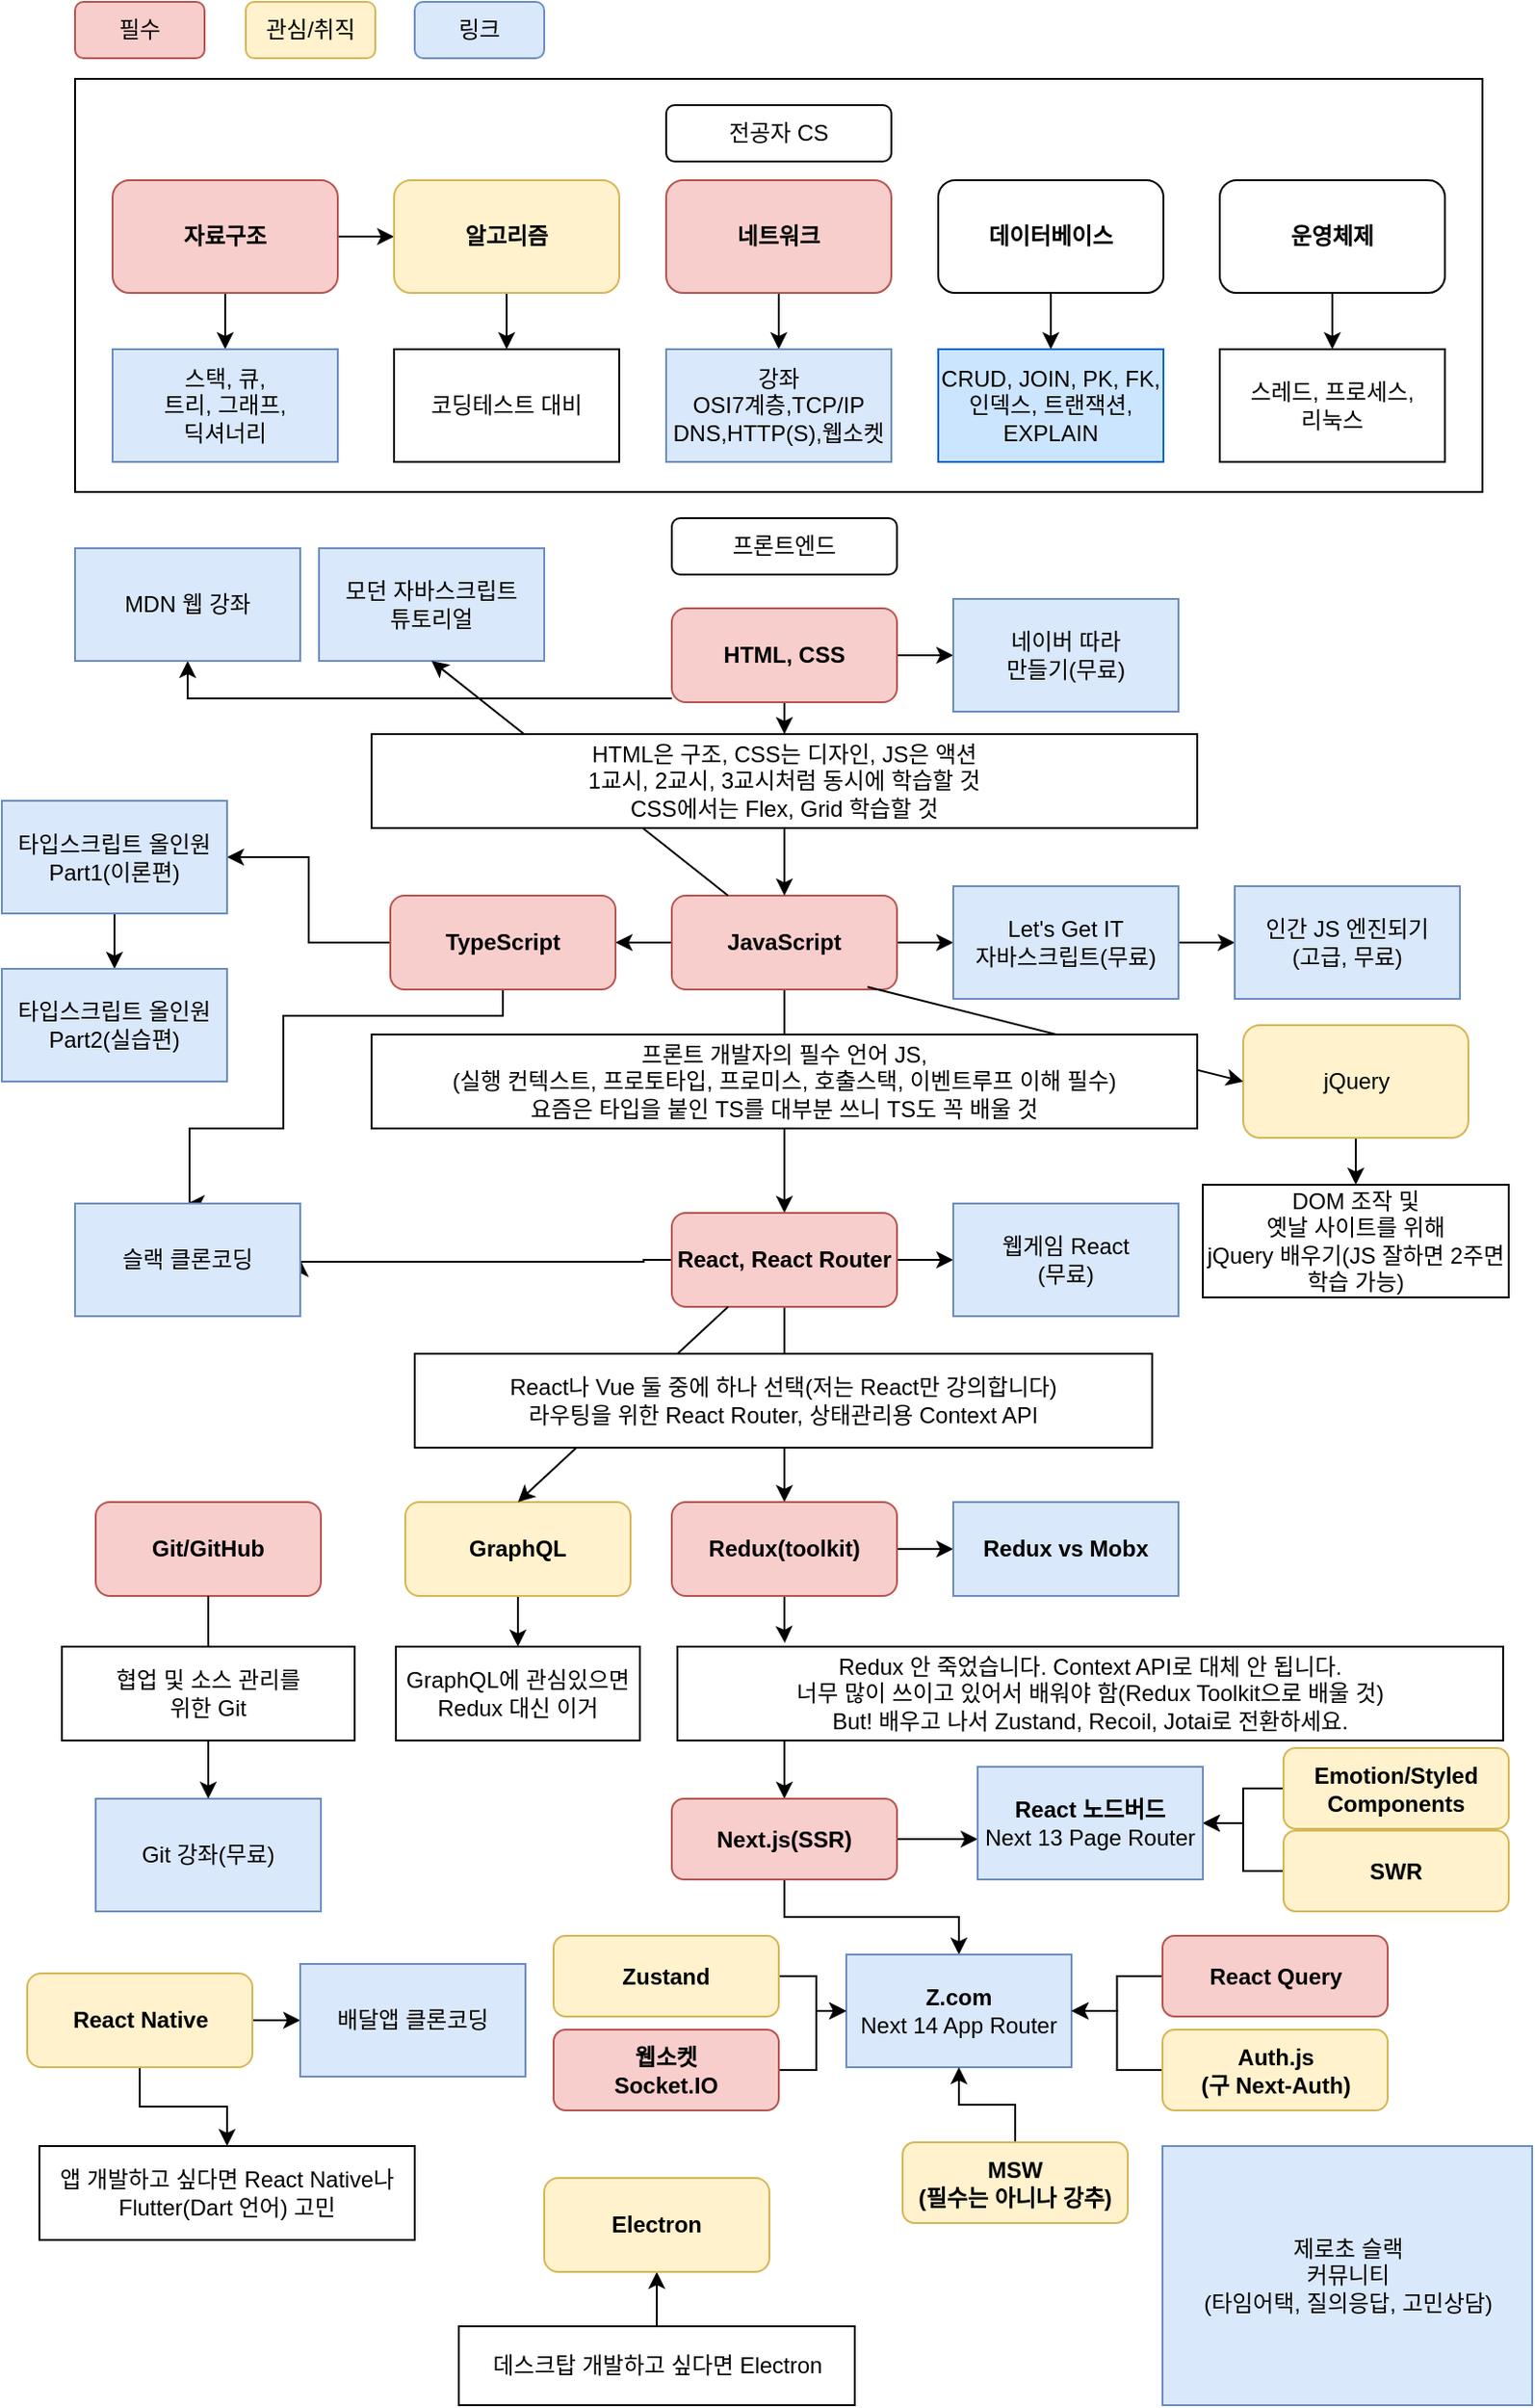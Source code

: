 <mxfile version="22.1.7" type="google">
  <diagram id="eiLCsx9a382ffd4mmKyj" name="페이지-1">
    <mxGraphModel dx="1434" dy="768" grid="1" gridSize="10" guides="1" tooltips="1" connect="1" arrows="1" fold="1" page="1" pageScale="1" pageWidth="827" pageHeight="1169" math="0" shadow="0">
      <root>
        <mxCell id="0" />
        <mxCell id="1" parent="0" />
        <mxCell id="79WoWXTD6kcsODTm-If7-14" value="" style="group;" parent="1" connectable="0" vertex="1">
          <mxGeometry x="39" y="51" width="750" height="220" as="geometry" />
        </mxCell>
        <mxCell id="79WoWXTD6kcsODTm-If7-1" value="" style="rounded=0;whiteSpace=wrap;html=1;" parent="79WoWXTD6kcsODTm-If7-14" vertex="1">
          <mxGeometry width="750" height="220" as="geometry" />
        </mxCell>
        <mxCell id="79WoWXTD6kcsODTm-If7-2" value="전공자 CS" style="rounded=1;whiteSpace=wrap;html=1;" parent="79WoWXTD6kcsODTm-If7-14" vertex="1">
          <mxGeometry x="315" y="14" width="120" height="30" as="geometry" />
        </mxCell>
        <mxCell id="79WoWXTD6kcsODTm-If7-17" value="" style="edgeStyle=orthogonalEdgeStyle;rounded=0;orthogonalLoop=1;jettySize=auto;html=1;" parent="79WoWXTD6kcsODTm-If7-14" source="79WoWXTD6kcsODTm-If7-3" target="79WoWXTD6kcsODTm-If7-11" edge="1">
          <mxGeometry relative="1" as="geometry" />
        </mxCell>
        <mxCell id="79WoWXTD6kcsODTm-If7-3" value="&lt;b&gt;네트워크&lt;/b&gt;" style="rounded=1;whiteSpace=wrap;html=1;fillColor=#f8cecc;strokeColor=#b85450;" parent="79WoWXTD6kcsODTm-If7-14" vertex="1">
          <mxGeometry x="315" y="54" width="120" height="60" as="geometry" />
        </mxCell>
        <mxCell id="79WoWXTD6kcsODTm-If7-15" value="" style="edgeStyle=orthogonalEdgeStyle;rounded=0;orthogonalLoop=1;jettySize=auto;html=1;" parent="79WoWXTD6kcsODTm-If7-14" source="79WoWXTD6kcsODTm-If7-4" target="79WoWXTD6kcsODTm-If7-9" edge="1">
          <mxGeometry relative="1" as="geometry" />
        </mxCell>
        <mxCell id="79WoWXTD6kcsODTm-If7-21" value="" style="edgeStyle=orthogonalEdgeStyle;rounded=0;orthogonalLoop=1;jettySize=auto;html=1;" parent="79WoWXTD6kcsODTm-If7-14" source="79WoWXTD6kcsODTm-If7-4" target="79WoWXTD6kcsODTm-If7-7" edge="1">
          <mxGeometry relative="1" as="geometry" />
        </mxCell>
        <mxCell id="79WoWXTD6kcsODTm-If7-4" value="&lt;b&gt;자료구조&lt;/b&gt;" style="rounded=1;whiteSpace=wrap;html=1;fillColor=#f8cecc;strokeColor=#b85450;" parent="79WoWXTD6kcsODTm-If7-14" vertex="1">
          <mxGeometry x="20" y="54" width="120" height="60" as="geometry" />
        </mxCell>
        <mxCell id="79WoWXTD6kcsODTm-If7-18" value="" style="edgeStyle=orthogonalEdgeStyle;rounded=0;orthogonalLoop=1;jettySize=auto;html=1;" parent="79WoWXTD6kcsODTm-If7-14" source="79WoWXTD6kcsODTm-If7-5" target="79WoWXTD6kcsODTm-If7-12" edge="1">
          <mxGeometry relative="1" as="geometry" />
        </mxCell>
        <mxCell id="79WoWXTD6kcsODTm-If7-5" value="&lt;b&gt;데이터베이스&lt;/b&gt;" style="rounded=1;whiteSpace=wrap;html=1;" parent="79WoWXTD6kcsODTm-If7-14" vertex="1">
          <mxGeometry x="460" y="54" width="120" height="60" as="geometry" />
        </mxCell>
        <mxCell id="79WoWXTD6kcsODTm-If7-19" value="" style="edgeStyle=orthogonalEdgeStyle;rounded=0;orthogonalLoop=1;jettySize=auto;html=1;" parent="79WoWXTD6kcsODTm-If7-14" source="79WoWXTD6kcsODTm-If7-6" target="79WoWXTD6kcsODTm-If7-13" edge="1">
          <mxGeometry relative="1" as="geometry" />
        </mxCell>
        <mxCell id="79WoWXTD6kcsODTm-If7-6" value="&lt;b&gt;운영체제&lt;/b&gt;" style="rounded=1;whiteSpace=wrap;html=1;" parent="79WoWXTD6kcsODTm-If7-14" vertex="1">
          <mxGeometry x="610" y="54" width="120" height="60" as="geometry" />
        </mxCell>
        <mxCell id="79WoWXTD6kcsODTm-If7-16" value="" style="edgeStyle=orthogonalEdgeStyle;rounded=0;orthogonalLoop=1;jettySize=auto;html=1;" parent="79WoWXTD6kcsODTm-If7-14" source="79WoWXTD6kcsODTm-If7-7" target="79WoWXTD6kcsODTm-If7-10" edge="1">
          <mxGeometry relative="1" as="geometry" />
        </mxCell>
        <mxCell id="79WoWXTD6kcsODTm-If7-7" value="&lt;b&gt;알고리즘&lt;/b&gt;" style="rounded=1;whiteSpace=wrap;html=1;fillColor=#fff2cc;strokeColor=#d6b656;" parent="79WoWXTD6kcsODTm-If7-14" vertex="1">
          <mxGeometry x="170" y="54" width="120" height="60" as="geometry" />
        </mxCell>
        <UserObject label="스택, 큐,&lt;br&gt;트리, 그래프,&lt;br&gt;딕셔너리" link="https://inf.run/xphn" id="79WoWXTD6kcsODTm-If7-9">
          <mxCell style="rounded=0;whiteSpace=wrap;html=1;fillColor=#dae8fc;strokeColor=#6c8ebf;" parent="79WoWXTD6kcsODTm-If7-14" vertex="1">
            <mxGeometry x="20" y="144" width="120" height="60" as="geometry" />
          </mxCell>
        </UserObject>
        <mxCell id="79WoWXTD6kcsODTm-If7-10" value="코딩테스트 대비" style="rounded=0;whiteSpace=wrap;html=1;" parent="79WoWXTD6kcsODTm-If7-14" vertex="1">
          <mxGeometry x="170" y="144" width="120" height="60" as="geometry" />
        </mxCell>
        <mxCell id="79WoWXTD6kcsODTm-If7-11" value="HTTP, 쿠키, 헤더,&lt;br&gt;바디, 토큰, 요청, 응답&lt;br&gt;OSI 7계층" style="rounded=0;whiteSpace=wrap;html=1;" parent="79WoWXTD6kcsODTm-If7-14" vertex="1">
          <mxGeometry x="315" y="144" width="120" height="60" as="geometry" />
        </mxCell>
        <UserObject label="CRUD, JOIN, PK, FK,인덱스, 트랜잭션, EXPLAIN" link="https://inf.run/QypL" linkTarget="_blank" id="79WoWXTD6kcsODTm-If7-12">
          <mxCell style="rounded=0;whiteSpace=wrap;html=1;fillColor=#CCE5FF;strokeColor=#0066CC;" parent="79WoWXTD6kcsODTm-If7-14" vertex="1">
            <mxGeometry x="460" y="144" width="120" height="60" as="geometry" />
          </mxCell>
        </UserObject>
        <mxCell id="79WoWXTD6kcsODTm-If7-13" value="스레드, 프로세스,&lt;br&gt;리눅스" style="rounded=0;whiteSpace=wrap;html=1;" parent="79WoWXTD6kcsODTm-If7-14" vertex="1">
          <mxGeometry x="610" y="144" width="120" height="60" as="geometry" />
        </mxCell>
        <mxCell id="79WoWXTD6kcsODTm-If7-23" value="" style="edgeStyle=orthogonalEdgeStyle;rounded=0;orthogonalLoop=1;jettySize=auto;html=1;entryX=0.5;entryY=0;entryDx=0;entryDy=0;" parent="1" source="79WoWXTD6kcsODTm-If7-20" target="79WoWXTD6kcsODTm-If7-79" edge="1">
          <mxGeometry relative="1" as="geometry">
            <mxPoint x="417" y="430" as="targetPoint" />
          </mxGeometry>
        </mxCell>
        <mxCell id="79WoWXTD6kcsODTm-If7-34" value="" style="edgeStyle=orthogonalEdgeStyle;rounded=0;orthogonalLoop=1;jettySize=auto;html=1;" parent="1" source="79WoWXTD6kcsODTm-If7-20" target="79WoWXTD6kcsODTm-If7-33" edge="1">
          <mxGeometry relative="1" as="geometry" />
        </mxCell>
        <mxCell id="79WoWXTD6kcsODTm-If7-94" value="" style="edgeStyle=orthogonalEdgeStyle;rounded=0;orthogonalLoop=1;jettySize=auto;html=1;entryX=0.5;entryY=1;entryDx=0;entryDy=0;" parent="1" source="79WoWXTD6kcsODTm-If7-20" target="79WoWXTD6kcsODTm-If7-65" edge="1">
          <mxGeometry relative="1" as="geometry">
            <Array as="points">
              <mxPoint x="99" y="381" />
            </Array>
          </mxGeometry>
        </mxCell>
        <mxCell id="79WoWXTD6kcsODTm-If7-20" value="&lt;b&gt;HTML, CSS&lt;/b&gt;" style="rounded=1;whiteSpace=wrap;html=1;fillColor=#f8cecc;strokeColor=#b85450;" parent="1" vertex="1">
          <mxGeometry x="357" y="333" width="120" height="50" as="geometry" />
        </mxCell>
        <mxCell id="79WoWXTD6kcsODTm-If7-25" value="" style="edgeStyle=orthogonalEdgeStyle;rounded=0;orthogonalLoop=1;jettySize=auto;html=1;" parent="1" source="79WoWXTD6kcsODTm-If7-22" target="79WoWXTD6kcsODTm-If7-24" edge="1">
          <mxGeometry relative="1" as="geometry" />
        </mxCell>
        <mxCell id="79WoWXTD6kcsODTm-If7-35" value="" style="edgeStyle=orthogonalEdgeStyle;rounded=0;orthogonalLoop=1;jettySize=auto;html=1;" parent="1" source="79WoWXTD6kcsODTm-If7-22" target="79WoWXTD6kcsODTm-If7-32" edge="1">
          <mxGeometry relative="1" as="geometry" />
        </mxCell>
        <mxCell id="79WoWXTD6kcsODTm-If7-53" value="" style="edgeStyle=orthogonalEdgeStyle;rounded=0;orthogonalLoop=1;jettySize=auto;html=1;" parent="1" source="79WoWXTD6kcsODTm-If7-22" target="79WoWXTD6kcsODTm-If7-52" edge="1">
          <mxGeometry relative="1" as="geometry" />
        </mxCell>
        <mxCell id="79WoWXTD6kcsODTm-If7-22" value="&lt;b&gt;JavaScript&lt;/b&gt;" style="rounded=1;whiteSpace=wrap;html=1;fillColor=#f8cecc;strokeColor=#b85450;" parent="1" vertex="1">
          <mxGeometry x="357" y="486" width="120" height="50" as="geometry" />
        </mxCell>
        <mxCell id="79WoWXTD6kcsODTm-If7-39" value="" style="edgeStyle=orthogonalEdgeStyle;rounded=0;orthogonalLoop=1;jettySize=auto;html=1;" parent="1" source="79WoWXTD6kcsODTm-If7-24" target="79WoWXTD6kcsODTm-If7-38" edge="1">
          <mxGeometry relative="1" as="geometry" />
        </mxCell>
        <mxCell id="79WoWXTD6kcsODTm-If7-45" value="" style="edgeStyle=orthogonalEdgeStyle;rounded=0;orthogonalLoop=1;jettySize=auto;html=1;" parent="1" source="79WoWXTD6kcsODTm-If7-24" target="79WoWXTD6kcsODTm-If7-44" edge="1">
          <mxGeometry relative="1" as="geometry" />
        </mxCell>
        <mxCell id="KnzegnE8oy5bkBTZcOQS-2" value="" style="edgeStyle=orthogonalEdgeStyle;rounded=0;orthogonalLoop=1;jettySize=auto;html=1;entryX=1;entryY=0.5;entryDx=0;entryDy=0;" parent="1" source="79WoWXTD6kcsODTm-If7-24" target="79WoWXTD6kcsODTm-If7-62" edge="1">
          <mxGeometry relative="1" as="geometry">
            <mxPoint x="327" y="680" as="targetPoint" />
            <Array as="points">
              <mxPoint x="342" y="680" />
              <mxPoint x="342" y="681" />
            </Array>
          </mxGeometry>
        </mxCell>
        <mxCell id="79WoWXTD6kcsODTm-If7-24" value="&lt;b&gt;React, React Router&lt;br&gt;&lt;/b&gt;" style="rounded=1;whiteSpace=wrap;html=1;fillColor=#f8cecc;strokeColor=#b85450;" parent="1" vertex="1">
          <mxGeometry x="357" y="655" width="120" height="50" as="geometry" />
        </mxCell>
        <mxCell id="79WoWXTD6kcsODTm-If7-37" value="" style="edgeStyle=orthogonalEdgeStyle;rounded=0;orthogonalLoop=1;jettySize=auto;html=1;" parent="1" source="79WoWXTD6kcsODTm-If7-32" target="79WoWXTD6kcsODTm-If7-36" edge="1">
          <mxGeometry relative="1" as="geometry" />
        </mxCell>
        <UserObject label="Let&#39;s Get IT&lt;br&gt;자바스크립트(무료)" link="https://www.youtube.com/watch?v=2yGhb-z8VTQ&amp;list=PLcqDmjxt30RvEEN6eUCcSrrH-hKjCT4wt" linkTarget="_blank" id="79WoWXTD6kcsODTm-If7-32">
          <mxCell style="rounded=0;whiteSpace=wrap;html=1;fillColor=#dae8fc;strokeColor=#6c8ebf;" parent="1" vertex="1">
            <mxGeometry x="507" y="481" width="120" height="60" as="geometry" />
          </mxCell>
        </UserObject>
        <UserObject label="네이버 따라&lt;br&gt;만들기(무료)" link="https://www.youtube.com/playlist?list=PLcqDmjxt30RthgYr4ZG8XqIKoKEO9C9Vh" linkTarget="_blank" id="79WoWXTD6kcsODTm-If7-33">
          <mxCell style="rounded=0;whiteSpace=wrap;html=1;fillColor=#dae8fc;strokeColor=#6c8ebf;" parent="1" vertex="1">
            <mxGeometry x="507" y="328" width="120" height="60" as="geometry" />
          </mxCell>
        </UserObject>
        <UserObject label="인간 JS 엔진되기&lt;br&gt;(고급, 무료)" link="https://www.youtube.com/watch?v=NS1cIsWlFGI&amp;list=PLcqDmjxt30Rt9wmSlw1u6sBYr-aZmpNB3" linkTarget="_blank" id="79WoWXTD6kcsODTm-If7-36">
          <mxCell style="rounded=0;whiteSpace=wrap;html=1;fillColor=#dae8fc;strokeColor=#6c8ebf;" parent="1" vertex="1">
            <mxGeometry x="657" y="481" width="120" height="60" as="geometry" />
          </mxCell>
        </UserObject>
        <UserObject label="웹게임 React&lt;br&gt;(무료)" link="https://inf.run/CXFD" linkTarget="_blank" id="79WoWXTD6kcsODTm-If7-38">
          <mxCell style="rounded=0;whiteSpace=wrap;html=1;fillColor=#dae8fc;strokeColor=#6c8ebf;" parent="1" vertex="1">
            <mxGeometry x="507" y="650" width="120" height="60" as="geometry" />
          </mxCell>
        </UserObject>
        <mxCell id="79WoWXTD6kcsODTm-If7-49" value="" style="edgeStyle=orthogonalEdgeStyle;rounded=0;orthogonalLoop=1;jettySize=auto;html=1;entryX=0.13;entryY=-0.04;entryDx=0;entryDy=0;entryPerimeter=0;" parent="1" source="79WoWXTD6kcsODTm-If7-44" target="79WoWXTD6kcsODTm-If7-101" edge="1">
          <mxGeometry relative="1" as="geometry">
            <mxPoint x="417" y="965" as="targetPoint" />
          </mxGeometry>
        </mxCell>
        <mxCell id="KnzegnE8oy5bkBTZcOQS-14" value="" style="edgeStyle=orthogonalEdgeStyle;rounded=0;orthogonalLoop=1;jettySize=auto;html=1;" parent="1" source="79WoWXTD6kcsODTm-If7-44" target="KnzegnE8oy5bkBTZcOQS-13" edge="1">
          <mxGeometry relative="1" as="geometry" />
        </mxCell>
        <mxCell id="79WoWXTD6kcsODTm-If7-44" value="&lt;b&gt;Redux(toolkit)&lt;/b&gt;" style="rounded=1;whiteSpace=wrap;html=1;fillColor=#f8cecc;strokeColor=#b85450;" parent="1" vertex="1">
          <mxGeometry x="357" y="809" width="120" height="50" as="geometry" />
        </mxCell>
        <mxCell id="79WoWXTD6kcsODTm-If7-58" value="" style="edgeStyle=orthogonalEdgeStyle;rounded=0;orthogonalLoop=1;jettySize=auto;html=1;entryX=1;entryY=0.5;entryDx=0;entryDy=0;" parent="1" source="79WoWXTD6kcsODTm-If7-52" target="8MVHmHX5r2Kor7Jsg5Y_-3" edge="1">
          <mxGeometry relative="1" as="geometry">
            <mxPoint x="170" y="511" as="targetPoint" />
          </mxGeometry>
        </mxCell>
        <mxCell id="79WoWXTD6kcsODTm-If7-63" value="" style="edgeStyle=orthogonalEdgeStyle;rounded=0;orthogonalLoop=1;jettySize=auto;html=1;exitX=0.5;exitY=1;exitDx=0;exitDy=0;entryX=0.5;entryY=0;entryDx=0;entryDy=0;" parent="1" source="79WoWXTD6kcsODTm-If7-52" target="79WoWXTD6kcsODTm-If7-62" edge="1">
          <mxGeometry relative="1" as="geometry">
            <mxPoint x="90" y="620" as="targetPoint" />
            <Array as="points">
              <mxPoint x="267" y="550" />
              <mxPoint x="150" y="550" />
              <mxPoint x="150" y="610" />
              <mxPoint x="100" y="610" />
            </Array>
          </mxGeometry>
        </mxCell>
        <mxCell id="79WoWXTD6kcsODTm-If7-52" value="&lt;b&gt;TypeScript&lt;/b&gt;" style="rounded=1;whiteSpace=wrap;html=1;fillColor=#f8cecc;strokeColor=#b85450;" parent="1" vertex="1">
          <mxGeometry x="207" y="486" width="120" height="50" as="geometry" />
        </mxCell>
        <mxCell id="79WoWXTD6kcsODTm-If7-54" value="프론트엔드" style="rounded=1;whiteSpace=wrap;html=1;" parent="1" vertex="1">
          <mxGeometry x="357" y="285" width="120" height="30" as="geometry" />
        </mxCell>
        <UserObject label="슬랙 클론코딩" link="https://inf.run/eFc3" linkTarget="_blank" id="79WoWXTD6kcsODTm-If7-62">
          <mxCell style="rounded=0;whiteSpace=wrap;html=1;fillColor=#dae8fc;strokeColor=#6c8ebf;" parent="1" vertex="1">
            <mxGeometry x="39" y="650" width="120" height="60" as="geometry" />
          </mxCell>
        </UserObject>
        <UserObject label="MDN 웹 강좌" link="https://developer.mozilla.org/ko/docs/Web" linkTarget="_blank" id="79WoWXTD6kcsODTm-If7-65">
          <mxCell style="rounded=0;whiteSpace=wrap;html=1;fillColor=#dae8fc;strokeColor=#6c8ebf;" parent="1" vertex="1">
            <mxGeometry x="39" y="301" width="120" height="60" as="geometry" />
          </mxCell>
        </UserObject>
        <UserObject label="모던 자바스크립트&lt;br&gt;튜토리얼" link="https://ko.javascript.info/" linkTarget="_blank" id="79WoWXTD6kcsODTm-If7-66">
          <mxCell style="rounded=0;whiteSpace=wrap;html=1;fillColor=#dae8fc;strokeColor=#6c8ebf;" parent="1" vertex="1">
            <mxGeometry x="169" y="301" width="120" height="60" as="geometry" />
          </mxCell>
        </UserObject>
        <UserObject label="Git 강좌(무료)" link="https://www.youtube.com/watch?v=cEg9hiZax8U&amp;list=PLcqDmjxt30RvjqpIBi4mtkK5LkzYtXluF" linkTarget="_blank" id="79WoWXTD6kcsODTm-If7-67">
          <mxCell style="rounded=0;whiteSpace=wrap;html=1;fillColor=#dae8fc;strokeColor=#6c8ebf;" parent="1" vertex="1">
            <mxGeometry x="50" y="967" width="120" height="60" as="geometry" />
          </mxCell>
        </UserObject>
        <mxCell id="79WoWXTD6kcsODTm-If7-69" value="" style="edgeStyle=orthogonalEdgeStyle;rounded=0;orthogonalLoop=1;jettySize=auto;html=1;startArrow=none;" parent="1" source="79WoWXTD6kcsODTm-If7-91" target="79WoWXTD6kcsODTm-If7-67" edge="1">
          <mxGeometry relative="1" as="geometry" />
        </mxCell>
        <mxCell id="79WoWXTD6kcsODTm-If7-68" value="&lt;b&gt;Git/GitHub&lt;/b&gt;" style="rounded=1;whiteSpace=wrap;html=1;fillColor=#f8cecc;strokeColor=#b85450;" parent="1" vertex="1">
          <mxGeometry x="50" y="809" width="120" height="50" as="geometry" />
        </mxCell>
        <UserObject label="제로초 슬랙&lt;br&gt;커뮤니티&lt;br&gt;(타임어택, 질의응답, 고민상담)" link="https://zerocho.com/slack" linkTarget="_blank" id="79WoWXTD6kcsODTm-If7-73">
          <mxCell style="rounded=0;whiteSpace=wrap;html=1;fillColor=#dae8fc;strokeColor=#6c8ebf;" parent="1" vertex="1">
            <mxGeometry x="618.5" y="1152" width="197" height="138" as="geometry" />
          </mxCell>
        </UserObject>
        <mxCell id="79WoWXTD6kcsODTm-If7-74" value="필수" style="rounded=1;whiteSpace=wrap;html=1;fillColor=#f8cecc;strokeColor=#b85450;" parent="1" vertex="1">
          <mxGeometry x="39" y="10" width="69" height="30" as="geometry" />
        </mxCell>
        <mxCell id="79WoWXTD6kcsODTm-If7-75" value="관심/취직" style="rounded=1;whiteSpace=wrap;html=1;fillColor=#fff2cc;strokeColor=#d6b656;" parent="1" vertex="1">
          <mxGeometry x="130" y="10" width="69" height="30" as="geometry" />
        </mxCell>
        <mxCell id="79WoWXTD6kcsODTm-If7-76" value="링크" style="rounded=1;whiteSpace=wrap;html=1;fillColor=#dae8fc;strokeColor=#6c8ebf;" parent="1" vertex="1">
          <mxGeometry x="220" y="10" width="69" height="30" as="geometry" />
        </mxCell>
        <mxCell id="79WoWXTD6kcsODTm-If7-81" value="" style="edgeStyle=orthogonalEdgeStyle;rounded=0;orthogonalLoop=1;jettySize=auto;html=1;entryX=0.5;entryY=0;entryDx=0;entryDy=0;" parent="1" source="79WoWXTD6kcsODTm-If7-79" target="79WoWXTD6kcsODTm-If7-22" edge="1">
          <mxGeometry relative="1" as="geometry">
            <mxPoint x="380" y="480" as="targetPoint" />
          </mxGeometry>
        </mxCell>
        <mxCell id="79WoWXTD6kcsODTm-If7-91" value="협업 및 소스 관리를&lt;br&gt;위한 Git" style="rounded=0;whiteSpace=wrap;html=1;" parent="1" vertex="1">
          <mxGeometry x="32" y="886" width="156" height="50" as="geometry" />
        </mxCell>
        <mxCell id="79WoWXTD6kcsODTm-If7-92" value="" style="edgeStyle=orthogonalEdgeStyle;rounded=0;orthogonalLoop=1;jettySize=auto;html=1;endArrow=none;" parent="1" source="79WoWXTD6kcsODTm-If7-68" target="79WoWXTD6kcsODTm-If7-91" edge="1">
          <mxGeometry relative="1" as="geometry">
            <mxPoint x="110" y="859" as="sourcePoint" />
            <mxPoint x="110" y="967" as="targetPoint" />
          </mxGeometry>
        </mxCell>
        <mxCell id="79WoWXTD6kcsODTm-If7-93" value="" style="endArrow=classic;html=1;rounded=0;entryX=0.5;entryY=1;entryDx=0;entryDy=0;exitX=0.25;exitY=0;exitDx=0;exitDy=0;" parent="1" source="79WoWXTD6kcsODTm-If7-22" target="79WoWXTD6kcsODTm-If7-66" edge="1">
          <mxGeometry width="50" height="50" relative="1" as="geometry">
            <mxPoint x="390" y="660" as="sourcePoint" />
            <mxPoint x="440" y="610" as="targetPoint" />
          </mxGeometry>
        </mxCell>
        <mxCell id="79WoWXTD6kcsODTm-If7-79" value="HTML은 구조, CSS는 디자인, JS은 액션&lt;br&gt;1교시, 2교시, 3교시처럼 동시에 학습할 것&lt;br&gt;CSS에서는 Flex, Grid 학습할 것" style="rounded=0;whiteSpace=wrap;html=1;" parent="1" vertex="1">
          <mxGeometry x="197" y="400" width="440" height="50" as="geometry" />
        </mxCell>
        <mxCell id="KnzegnE8oy5bkBTZcOQS-5" value="" style="edgeStyle=orthogonalEdgeStyle;rounded=0;orthogonalLoop=1;jettySize=auto;html=1;" parent="1" target="KnzegnE8oy5bkBTZcOQS-6" edge="1">
          <mxGeometry relative="1" as="geometry">
            <mxPoint x="420" y="930" as="sourcePoint" />
            <mxPoint x="580" y="1011" as="targetPoint" />
            <Array as="points">
              <mxPoint x="417" y="930" />
            </Array>
          </mxGeometry>
        </mxCell>
        <mxCell id="79WoWXTD6kcsODTm-If7-107" value="" style="edgeStyle=orthogonalEdgeStyle;rounded=0;orthogonalLoop=1;jettySize=auto;html=1;" parent="1" source="79WoWXTD6kcsODTm-If7-104" target="79WoWXTD6kcsODTm-If7-106" edge="1">
          <mxGeometry relative="1" as="geometry" />
        </mxCell>
        <mxCell id="79WoWXTD6kcsODTm-If7-104" value="&lt;b&gt;GraphQL&lt;br&gt;&lt;/b&gt;" style="rounded=1;whiteSpace=wrap;html=1;fillColor=#fff2cc;strokeColor=#d6b656;" parent="1" vertex="1">
          <mxGeometry x="215" y="809" width="120" height="50" as="geometry" />
        </mxCell>
        <mxCell id="79WoWXTD6kcsODTm-If7-105" value="" style="endArrow=classic;html=1;rounded=0;entryX=0.5;entryY=0;entryDx=0;entryDy=0;exitX=0.25;exitY=1;exitDx=0;exitDy=0;" parent="1" source="79WoWXTD6kcsODTm-If7-24" target="79WoWXTD6kcsODTm-If7-104" edge="1">
          <mxGeometry width="50" height="50" relative="1" as="geometry">
            <mxPoint x="390" y="860" as="sourcePoint" />
            <mxPoint x="440" y="810" as="targetPoint" />
          </mxGeometry>
        </mxCell>
        <mxCell id="79WoWXTD6kcsODTm-If7-106" value="GraphQL에 관심있으면&lt;br&gt;Redux 대신 이거" style="rounded=0;whiteSpace=wrap;html=1;" parent="1" vertex="1">
          <mxGeometry x="210" y="886" width="130" height="50" as="geometry" />
        </mxCell>
        <mxCell id="KnzegnE8oy5bkBTZcOQS-21" value="" style="edgeStyle=orthogonalEdgeStyle;rounded=0;orthogonalLoop=1;jettySize=auto;html=1;" parent="1" source="KnzegnE8oy5bkBTZcOQS-6" edge="1">
          <mxGeometry relative="1" as="geometry">
            <mxPoint x="520" y="988.5" as="targetPoint" />
          </mxGeometry>
        </mxCell>
        <mxCell id="f2mKQDwtEJDbgx2u_IY2-4" value="" style="edgeStyle=orthogonalEdgeStyle;rounded=0;orthogonalLoop=1;jettySize=auto;html=1;" parent="1" source="KnzegnE8oy5bkBTZcOQS-6" target="f2mKQDwtEJDbgx2u_IY2-1" edge="1">
          <mxGeometry relative="1" as="geometry" />
        </mxCell>
        <mxCell id="KnzegnE8oy5bkBTZcOQS-6" value="&lt;b&gt;Next.js(SSR)&lt;/b&gt;" style="rounded=1;whiteSpace=wrap;html=1;fillColor=#f8cecc;strokeColor=#b85450;" parent="1" vertex="1">
          <mxGeometry x="357" y="967" width="120" height="43" as="geometry" />
        </mxCell>
        <mxCell id="3awNWAXcunPWNGT1K_s2-6" value="" style="edgeStyle=orthogonalEdgeStyle;rounded=0;orthogonalLoop=1;jettySize=auto;html=1;" parent="1" source="KnzegnE8oy5bkBTZcOQS-10" target="s629v_LPfe5KZuPKy_8V-1" edge="1">
          <mxGeometry relative="1" as="geometry" />
        </mxCell>
        <mxCell id="KnzegnE8oy5bkBTZcOQS-10" value="&lt;b&gt;SWR&lt;/b&gt;" style="rounded=1;whiteSpace=wrap;html=1;fillColor=#fff2cc;strokeColor=#d6b656;" parent="1" vertex="1">
          <mxGeometry x="683" y="984" width="120" height="43" as="geometry" />
        </mxCell>
        <mxCell id="3awNWAXcunPWNGT1K_s2-5" value="" style="edgeStyle=orthogonalEdgeStyle;rounded=0;orthogonalLoop=1;jettySize=auto;html=1;" parent="1" source="KnzegnE8oy5bkBTZcOQS-22" target="s629v_LPfe5KZuPKy_8V-1" edge="1">
          <mxGeometry relative="1" as="geometry" />
        </mxCell>
        <mxCell id="KnzegnE8oy5bkBTZcOQS-22" value="&lt;b&gt;Emotion/Styled&lt;br&gt;Components&lt;br&gt;&lt;/b&gt;" style="rounded=1;whiteSpace=wrap;html=1;fillColor=#fff2cc;strokeColor=#d6b656;" parent="1" vertex="1">
          <mxGeometry x="683" y="940" width="120" height="43" as="geometry" />
        </mxCell>
        <mxCell id="3awNWAXcunPWNGT1K_s2-9" value="" style="edgeStyle=orthogonalEdgeStyle;rounded=0;orthogonalLoop=1;jettySize=auto;html=1;" parent="1" source="KnzegnE8oy5bkBTZcOQS-24" target="3awNWAXcunPWNGT1K_s2-8" edge="1">
          <mxGeometry relative="1" as="geometry" />
        </mxCell>
        <mxCell id="KnzegnE8oy5bkBTZcOQS-24" value="데스크탑 개발하고 싶다면 Electron" style="rounded=0;whiteSpace=wrap;html=1;" parent="1" vertex="1">
          <mxGeometry x="243.5" y="1248" width="211" height="42" as="geometry" />
        </mxCell>
        <mxCell id="KnzegnE8oy5bkBTZcOQS-27" value="" style="edgeStyle=orthogonalEdgeStyle;rounded=0;orthogonalLoop=1;jettySize=auto;html=1;" parent="1" source="KnzegnE8oy5bkBTZcOQS-25" target="KnzegnE8oy5bkBTZcOQS-26" edge="1">
          <mxGeometry relative="1" as="geometry" />
        </mxCell>
        <mxCell id="3awNWAXcunPWNGT1K_s2-7" value="" style="edgeStyle=orthogonalEdgeStyle;rounded=0;orthogonalLoop=1;jettySize=auto;html=1;" parent="1" source="KnzegnE8oy5bkBTZcOQS-25" target="KnzegnE8oy5bkBTZcOQS-28" edge="1">
          <mxGeometry relative="1" as="geometry" />
        </mxCell>
        <mxCell id="KnzegnE8oy5bkBTZcOQS-25" value="&lt;b&gt;React Native&lt;br&gt;&lt;/b&gt;" style="rounded=1;whiteSpace=wrap;html=1;fillColor=#fff2cc;strokeColor=#d6b656;" parent="1" vertex="1">
          <mxGeometry x="13.5" y="1060" width="120" height="50" as="geometry" />
        </mxCell>
        <UserObject label="배달앱 클론코딩" link="https://inf.run/SgLx" linkTarget="_blank" id="KnzegnE8oy5bkBTZcOQS-26">
          <mxCell style="rounded=0;whiteSpace=wrap;html=1;fillColor=#dae8fc;strokeColor=#6c8ebf;" parent="1" vertex="1">
            <mxGeometry x="159" y="1055" width="120" height="60" as="geometry" />
          </mxCell>
        </UserObject>
        <mxCell id="KnzegnE8oy5bkBTZcOQS-28" value="앱 개발하고 싶다면 React Native나 Flutter(Dart 언어) 고민" style="rounded=0;whiteSpace=wrap;html=1;" parent="1" vertex="1">
          <mxGeometry x="20" y="1152" width="200" height="50" as="geometry" />
        </mxCell>
        <UserObject label="&lt;b&gt;Redux vs Mobx&lt;/b&gt;" link="https://inf.run/BAcp" id="KnzegnE8oy5bkBTZcOQS-13">
          <mxCell style="rounded=0;whiteSpace=wrap;html=1;fillColor=#dae8fc;strokeColor=#6c8ebf;" parent="1" vertex="1">
            <mxGeometry x="507" y="809" width="120" height="50" as="geometry" />
          </mxCell>
        </UserObject>
        <mxCell id="79WoWXTD6kcsODTm-If7-101" value="Redux 안 죽었습니다. Context API로 대체 안 됩니다.&lt;br&gt;너무 많이 쓰이고 있어서 배워야 함(Redux Toolkit으로 배울 것)&lt;br&gt;But! 배우고 나서 Zustand, Recoil, Jotai로 전환하세요." style="rounded=0;whiteSpace=wrap;html=1;" parent="1" vertex="1">
          <mxGeometry x="360" y="886" width="440" height="50" as="geometry" />
        </mxCell>
        <mxCell id="79WoWXTD6kcsODTm-If7-96" value="React나 Vue 둘 중에 하나 선택(저는 React만 강의합니다)&lt;br&gt;라우팅을 위한 React Router, 상태관리용 Context API" style="rounded=0;whiteSpace=wrap;html=1;" parent="1" vertex="1">
          <mxGeometry x="220" y="730" width="393" height="50" as="geometry" />
        </mxCell>
        <UserObject label="&lt;b&gt;React 노드버드&lt;/b&gt;&lt;br&gt;Next 13 Page Router" linkTarget="_blank" link="https://inf.run/da9j" id="s629v_LPfe5KZuPKy_8V-1">
          <mxCell style="rounded=0;whiteSpace=wrap;html=1;fillColor=#dae8fc;strokeColor=#6c8ebf;" parent="1" vertex="1">
            <mxGeometry x="520" y="950" width="120" height="60" as="geometry" />
          </mxCell>
        </UserObject>
        <UserObject label="강좌&lt;br&gt;OSI7계층,TCP/IP&lt;br&gt;DNS,HTTP(S),웹소켓" link="https://inf.run/7DmV" linkTarget="_blank" id="8MVHmHX5r2Kor7Jsg5Y_-1">
          <mxCell style="rounded=0;whiteSpace=wrap;html=1;fillColor=#dae8fc;strokeColor=#6c8ebf;" parent="1" vertex="1">
            <mxGeometry x="354" y="195" width="120" height="60" as="geometry" />
          </mxCell>
        </UserObject>
        <mxCell id="8MVHmHX5r2Kor7Jsg5Y_-2" value="" style="edgeStyle=orthogonalEdgeStyle;rounded=0;orthogonalLoop=1;jettySize=auto;html=1;" parent="1" source="8MVHmHX5r2Kor7Jsg5Y_-3" target="8MVHmHX5r2Kor7Jsg5Y_-4" edge="1">
          <mxGeometry relative="1" as="geometry" />
        </mxCell>
        <UserObject label="타입스크립트 올인원&lt;br&gt;Part1(이론편)" link="https://inf.run/oc3Z" linkTarget="_blank" id="8MVHmHX5r2Kor7Jsg5Y_-3">
          <mxCell style="rounded=0;whiteSpace=wrap;html=1;fillColor=#dae8fc;strokeColor=#6c8ebf;" parent="1" vertex="1">
            <mxGeometry y="435.5" width="120" height="60" as="geometry" />
          </mxCell>
        </UserObject>
        <UserObject label="타입스크립트 올인원&lt;br&gt;Part2(실습편)" link="https://inf.run/Zo3f" linkTarget="_blank" id="8MVHmHX5r2Kor7Jsg5Y_-4">
          <mxCell style="rounded=0;whiteSpace=wrap;html=1;fillColor=#dae8fc;strokeColor=#6c8ebf;" parent="1" vertex="1">
            <mxGeometry y="525" width="120" height="60" as="geometry" />
          </mxCell>
        </UserObject>
        <mxCell id="3awNWAXcunPWNGT1K_s2-3" value="" style="edgeStyle=orthogonalEdgeStyle;rounded=0;orthogonalLoop=1;jettySize=auto;html=1;" parent="1" source="3awNWAXcunPWNGT1K_s2-1" target="3awNWAXcunPWNGT1K_s2-2" edge="1">
          <mxGeometry relative="1" as="geometry" />
        </mxCell>
        <UserObject label="jQuery" linkTarget="_blank" id="3awNWAXcunPWNGT1K_s2-1">
          <mxCell style="rounded=1;whiteSpace=wrap;html=1;fillColor=#fff2cc;strokeColor=#d6b656;" parent="1" vertex="1">
            <mxGeometry x="661.5" y="555" width="120" height="60" as="geometry" />
          </mxCell>
        </UserObject>
        <mxCell id="3awNWAXcunPWNGT1K_s2-2" value="DOM 조작 및 &lt;br&gt;옛날 사이트를 위해&lt;br&gt;jQuery 배우기(JS 잘하면 2주면 학습 가능)" style="rounded=0;whiteSpace=wrap;html=1;" parent="1" vertex="1">
          <mxGeometry x="640" y="640" width="163" height="60" as="geometry" />
        </mxCell>
        <mxCell id="3awNWAXcunPWNGT1K_s2-4" value="" style="endArrow=classic;html=1;rounded=0;entryX=0;entryY=0.5;entryDx=0;entryDy=0;exitX=0.869;exitY=0.973;exitDx=0;exitDy=0;exitPerimeter=0;" parent="1" source="79WoWXTD6kcsODTm-If7-22" target="3awNWAXcunPWNGT1K_s2-1" edge="1">
          <mxGeometry width="50" height="50" relative="1" as="geometry">
            <mxPoint x="480" y="540" as="sourcePoint" />
            <mxPoint x="440" y="460" as="targetPoint" />
          </mxGeometry>
        </mxCell>
        <mxCell id="79WoWXTD6kcsODTm-If7-82" value="프론트 개발자의 필수 언어 JS,&lt;br&gt;(실행 컨텍스트, 프로토타입, 프로미스, 호출스택, 이벤트루프 이해 필수)&lt;br&gt;요즘은 타입을 붙인 TS를 대부분 쓰니 TS도 꼭 배울 것" style="rounded=0;whiteSpace=wrap;html=1;" parent="1" vertex="1">
          <mxGeometry x="197" y="560" width="440" height="50" as="geometry" />
        </mxCell>
        <mxCell id="3awNWAXcunPWNGT1K_s2-8" value="&lt;b&gt;Electron&lt;br&gt;&lt;/b&gt;" style="rounded=1;whiteSpace=wrap;html=1;fillColor=#fff2cc;strokeColor=#d6b656;" parent="1" vertex="1">
          <mxGeometry x="289" y="1169" width="120" height="50" as="geometry" />
        </mxCell>
        <UserObject label="&lt;b&gt;Z.com&lt;/b&gt;&lt;br&gt;Next 14 App Router" linkTarget="_blank" link="https://inf.run/cHgst" id="f2mKQDwtEJDbgx2u_IY2-1">
          <mxCell style="rounded=0;whiteSpace=wrap;html=1;fillColor=#dae8fc;strokeColor=#6c8ebf;" parent="1" vertex="1">
            <mxGeometry x="450" y="1050" width="120" height="60" as="geometry" />
          </mxCell>
        </UserObject>
        <mxCell id="f2mKQDwtEJDbgx2u_IY2-3" value="" style="edgeStyle=orthogonalEdgeStyle;rounded=0;orthogonalLoop=1;jettySize=auto;html=1;" parent="1" source="f2mKQDwtEJDbgx2u_IY2-2" target="f2mKQDwtEJDbgx2u_IY2-1" edge="1">
          <mxGeometry relative="1" as="geometry" />
        </mxCell>
        <mxCell id="f2mKQDwtEJDbgx2u_IY2-2" value="&lt;b&gt;React Query&lt;/b&gt;" style="rounded=1;whiteSpace=wrap;html=1;fillColor=#f8cecc;strokeColor=#b85450;" parent="1" vertex="1">
          <mxGeometry x="618.5" y="1040" width="120" height="43" as="geometry" />
        </mxCell>
        <mxCell id="f2mKQDwtEJDbgx2u_IY2-6" value="" style="edgeStyle=orthogonalEdgeStyle;rounded=0;orthogonalLoop=1;jettySize=auto;html=1;" parent="1" source="f2mKQDwtEJDbgx2u_IY2-5" target="f2mKQDwtEJDbgx2u_IY2-1" edge="1">
          <mxGeometry relative="1" as="geometry" />
        </mxCell>
        <mxCell id="f2mKQDwtEJDbgx2u_IY2-5" value="&lt;b&gt;MSW&lt;br&gt;(필수는 아니나 강추)&lt;br&gt;&lt;/b&gt;" style="rounded=1;whiteSpace=wrap;html=1;fillColor=#fff2cc;strokeColor=#d6b656;" parent="1" vertex="1">
          <mxGeometry x="480" y="1150" width="120" height="43" as="geometry" />
        </mxCell>
        <mxCell id="f2mKQDwtEJDbgx2u_IY2-8" value="" style="edgeStyle=orthogonalEdgeStyle;rounded=0;orthogonalLoop=1;jettySize=auto;html=1;" parent="1" source="f2mKQDwtEJDbgx2u_IY2-7" target="f2mKQDwtEJDbgx2u_IY2-1" edge="1">
          <mxGeometry relative="1" as="geometry" />
        </mxCell>
        <mxCell id="f2mKQDwtEJDbgx2u_IY2-7" value="&lt;b&gt;Zustand&lt;/b&gt;" style="rounded=1;whiteSpace=wrap;html=1;fillColor=#fff2cc;strokeColor=#d6b656;" parent="1" vertex="1">
          <mxGeometry x="294" y="1040" width="120" height="43" as="geometry" />
        </mxCell>
        <mxCell id="f2mKQDwtEJDbgx2u_IY2-11" value="" style="edgeStyle=orthogonalEdgeStyle;rounded=0;orthogonalLoop=1;jettySize=auto;html=1;" parent="1" source="f2mKQDwtEJDbgx2u_IY2-9" target="f2mKQDwtEJDbgx2u_IY2-1" edge="1">
          <mxGeometry relative="1" as="geometry" />
        </mxCell>
        <mxCell id="f2mKQDwtEJDbgx2u_IY2-9" value="&lt;b&gt;웹소켓&lt;br&gt;Socket.IO&lt;br&gt;&lt;/b&gt;" style="rounded=1;whiteSpace=wrap;html=1;fillColor=#f8cecc;strokeColor=#b85450;" parent="1" vertex="1">
          <mxGeometry x="294" y="1090" width="120" height="43" as="geometry" />
        </mxCell>
        <mxCell id="f2mKQDwtEJDbgx2u_IY2-13" value="" style="edgeStyle=orthogonalEdgeStyle;rounded=0;orthogonalLoop=1;jettySize=auto;html=1;" parent="1" source="f2mKQDwtEJDbgx2u_IY2-12" target="f2mKQDwtEJDbgx2u_IY2-1" edge="1">
          <mxGeometry relative="1" as="geometry" />
        </mxCell>
        <mxCell id="f2mKQDwtEJDbgx2u_IY2-12" value="&lt;b&gt;Auth.js&lt;br&gt;(구 Next-Auth)&lt;br&gt;&lt;/b&gt;" style="rounded=1;whiteSpace=wrap;html=1;fillColor=#fff2cc;strokeColor=#d6b656;" parent="1" vertex="1">
          <mxGeometry x="618.5" y="1090" width="120" height="43" as="geometry" />
        </mxCell>
      </root>
    </mxGraphModel>
  </diagram>
</mxfile>

